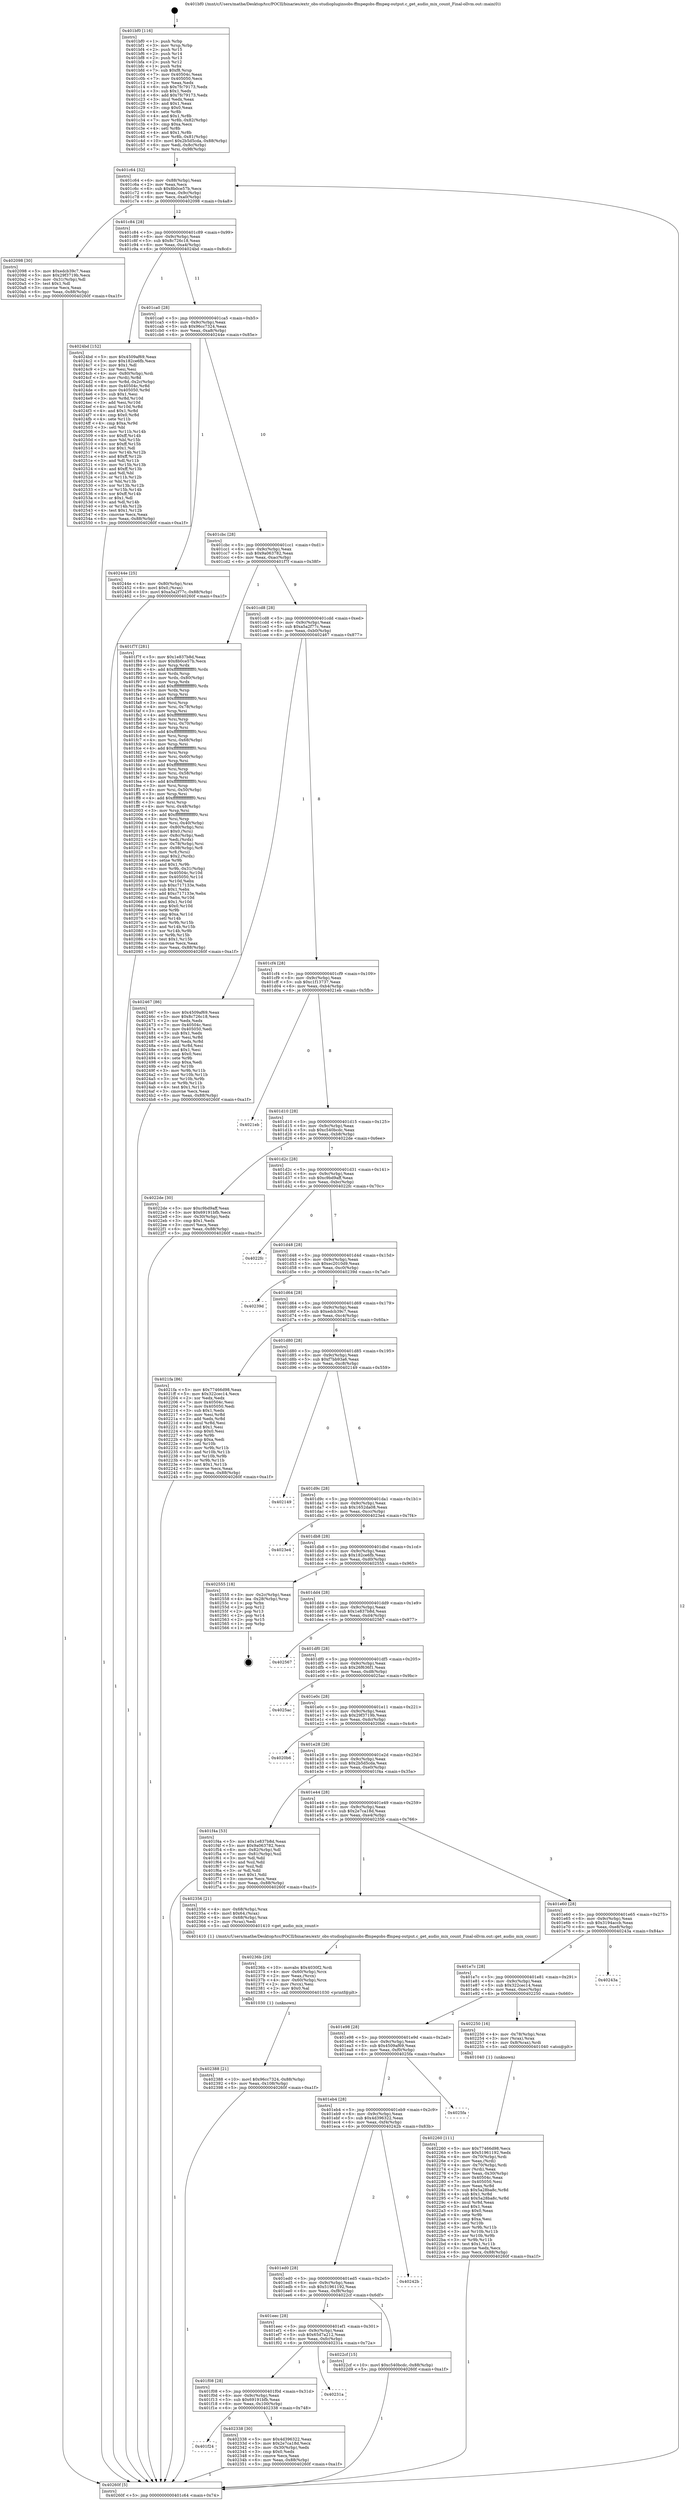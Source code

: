 digraph "0x401bf0" {
  label = "0x401bf0 (/mnt/c/Users/mathe/Desktop/tcc/POCII/binaries/extr_obs-studiopluginsobs-ffmpegobs-ffmpeg-output.c_get_audio_mix_count_Final-ollvm.out::main(0))"
  labelloc = "t"
  node[shape=record]

  Entry [label="",width=0.3,height=0.3,shape=circle,fillcolor=black,style=filled]
  "0x401c64" [label="{
     0x401c64 [32]\l
     | [instrs]\l
     &nbsp;&nbsp;0x401c64 \<+6\>: mov -0x88(%rbp),%eax\l
     &nbsp;&nbsp;0x401c6a \<+2\>: mov %eax,%ecx\l
     &nbsp;&nbsp;0x401c6c \<+6\>: sub $0x8b0ce57b,%ecx\l
     &nbsp;&nbsp;0x401c72 \<+6\>: mov %eax,-0x9c(%rbp)\l
     &nbsp;&nbsp;0x401c78 \<+6\>: mov %ecx,-0xa0(%rbp)\l
     &nbsp;&nbsp;0x401c7e \<+6\>: je 0000000000402098 \<main+0x4a8\>\l
  }"]
  "0x402098" [label="{
     0x402098 [30]\l
     | [instrs]\l
     &nbsp;&nbsp;0x402098 \<+5\>: mov $0xedcb39c7,%eax\l
     &nbsp;&nbsp;0x40209d \<+5\>: mov $0x29f3719b,%ecx\l
     &nbsp;&nbsp;0x4020a2 \<+3\>: mov -0x31(%rbp),%dl\l
     &nbsp;&nbsp;0x4020a5 \<+3\>: test $0x1,%dl\l
     &nbsp;&nbsp;0x4020a8 \<+3\>: cmovne %ecx,%eax\l
     &nbsp;&nbsp;0x4020ab \<+6\>: mov %eax,-0x88(%rbp)\l
     &nbsp;&nbsp;0x4020b1 \<+5\>: jmp 000000000040260f \<main+0xa1f\>\l
  }"]
  "0x401c84" [label="{
     0x401c84 [28]\l
     | [instrs]\l
     &nbsp;&nbsp;0x401c84 \<+5\>: jmp 0000000000401c89 \<main+0x99\>\l
     &nbsp;&nbsp;0x401c89 \<+6\>: mov -0x9c(%rbp),%eax\l
     &nbsp;&nbsp;0x401c8f \<+5\>: sub $0x8c726c18,%eax\l
     &nbsp;&nbsp;0x401c94 \<+6\>: mov %eax,-0xa4(%rbp)\l
     &nbsp;&nbsp;0x401c9a \<+6\>: je 00000000004024bd \<main+0x8cd\>\l
  }"]
  Exit [label="",width=0.3,height=0.3,shape=circle,fillcolor=black,style=filled,peripheries=2]
  "0x4024bd" [label="{
     0x4024bd [152]\l
     | [instrs]\l
     &nbsp;&nbsp;0x4024bd \<+5\>: mov $0x4509af69,%eax\l
     &nbsp;&nbsp;0x4024c2 \<+5\>: mov $0x182ce6fb,%ecx\l
     &nbsp;&nbsp;0x4024c7 \<+2\>: mov $0x1,%dl\l
     &nbsp;&nbsp;0x4024c9 \<+2\>: xor %esi,%esi\l
     &nbsp;&nbsp;0x4024cb \<+4\>: mov -0x80(%rbp),%rdi\l
     &nbsp;&nbsp;0x4024cf \<+3\>: mov (%rdi),%r8d\l
     &nbsp;&nbsp;0x4024d2 \<+4\>: mov %r8d,-0x2c(%rbp)\l
     &nbsp;&nbsp;0x4024d6 \<+8\>: mov 0x40504c,%r8d\l
     &nbsp;&nbsp;0x4024de \<+8\>: mov 0x405050,%r9d\l
     &nbsp;&nbsp;0x4024e6 \<+3\>: sub $0x1,%esi\l
     &nbsp;&nbsp;0x4024e9 \<+3\>: mov %r8d,%r10d\l
     &nbsp;&nbsp;0x4024ec \<+3\>: add %esi,%r10d\l
     &nbsp;&nbsp;0x4024ef \<+4\>: imul %r10d,%r8d\l
     &nbsp;&nbsp;0x4024f3 \<+4\>: and $0x1,%r8d\l
     &nbsp;&nbsp;0x4024f7 \<+4\>: cmp $0x0,%r8d\l
     &nbsp;&nbsp;0x4024fb \<+4\>: sete %r11b\l
     &nbsp;&nbsp;0x4024ff \<+4\>: cmp $0xa,%r9d\l
     &nbsp;&nbsp;0x402503 \<+3\>: setl %bl\l
     &nbsp;&nbsp;0x402506 \<+3\>: mov %r11b,%r14b\l
     &nbsp;&nbsp;0x402509 \<+4\>: xor $0xff,%r14b\l
     &nbsp;&nbsp;0x40250d \<+3\>: mov %bl,%r15b\l
     &nbsp;&nbsp;0x402510 \<+4\>: xor $0xff,%r15b\l
     &nbsp;&nbsp;0x402514 \<+3\>: xor $0x1,%dl\l
     &nbsp;&nbsp;0x402517 \<+3\>: mov %r14b,%r12b\l
     &nbsp;&nbsp;0x40251a \<+4\>: and $0xff,%r12b\l
     &nbsp;&nbsp;0x40251e \<+3\>: and %dl,%r11b\l
     &nbsp;&nbsp;0x402521 \<+3\>: mov %r15b,%r13b\l
     &nbsp;&nbsp;0x402524 \<+4\>: and $0xff,%r13b\l
     &nbsp;&nbsp;0x402528 \<+2\>: and %dl,%bl\l
     &nbsp;&nbsp;0x40252a \<+3\>: or %r11b,%r12b\l
     &nbsp;&nbsp;0x40252d \<+3\>: or %bl,%r13b\l
     &nbsp;&nbsp;0x402530 \<+3\>: xor %r13b,%r12b\l
     &nbsp;&nbsp;0x402533 \<+3\>: or %r15b,%r14b\l
     &nbsp;&nbsp;0x402536 \<+4\>: xor $0xff,%r14b\l
     &nbsp;&nbsp;0x40253a \<+3\>: or $0x1,%dl\l
     &nbsp;&nbsp;0x40253d \<+3\>: and %dl,%r14b\l
     &nbsp;&nbsp;0x402540 \<+3\>: or %r14b,%r12b\l
     &nbsp;&nbsp;0x402543 \<+4\>: test $0x1,%r12b\l
     &nbsp;&nbsp;0x402547 \<+3\>: cmovne %ecx,%eax\l
     &nbsp;&nbsp;0x40254a \<+6\>: mov %eax,-0x88(%rbp)\l
     &nbsp;&nbsp;0x402550 \<+5\>: jmp 000000000040260f \<main+0xa1f\>\l
  }"]
  "0x401ca0" [label="{
     0x401ca0 [28]\l
     | [instrs]\l
     &nbsp;&nbsp;0x401ca0 \<+5\>: jmp 0000000000401ca5 \<main+0xb5\>\l
     &nbsp;&nbsp;0x401ca5 \<+6\>: mov -0x9c(%rbp),%eax\l
     &nbsp;&nbsp;0x401cab \<+5\>: sub $0x96cc7324,%eax\l
     &nbsp;&nbsp;0x401cb0 \<+6\>: mov %eax,-0xa8(%rbp)\l
     &nbsp;&nbsp;0x401cb6 \<+6\>: je 000000000040244e \<main+0x85e\>\l
  }"]
  "0x402388" [label="{
     0x402388 [21]\l
     | [instrs]\l
     &nbsp;&nbsp;0x402388 \<+10\>: movl $0x96cc7324,-0x88(%rbp)\l
     &nbsp;&nbsp;0x402392 \<+6\>: mov %eax,-0x108(%rbp)\l
     &nbsp;&nbsp;0x402398 \<+5\>: jmp 000000000040260f \<main+0xa1f\>\l
  }"]
  "0x40244e" [label="{
     0x40244e [25]\l
     | [instrs]\l
     &nbsp;&nbsp;0x40244e \<+4\>: mov -0x80(%rbp),%rax\l
     &nbsp;&nbsp;0x402452 \<+6\>: movl $0x0,(%rax)\l
     &nbsp;&nbsp;0x402458 \<+10\>: movl $0xa5a2f77c,-0x88(%rbp)\l
     &nbsp;&nbsp;0x402462 \<+5\>: jmp 000000000040260f \<main+0xa1f\>\l
  }"]
  "0x401cbc" [label="{
     0x401cbc [28]\l
     | [instrs]\l
     &nbsp;&nbsp;0x401cbc \<+5\>: jmp 0000000000401cc1 \<main+0xd1\>\l
     &nbsp;&nbsp;0x401cc1 \<+6\>: mov -0x9c(%rbp),%eax\l
     &nbsp;&nbsp;0x401cc7 \<+5\>: sub $0x9a063782,%eax\l
     &nbsp;&nbsp;0x401ccc \<+6\>: mov %eax,-0xac(%rbp)\l
     &nbsp;&nbsp;0x401cd2 \<+6\>: je 0000000000401f7f \<main+0x38f\>\l
  }"]
  "0x40236b" [label="{
     0x40236b [29]\l
     | [instrs]\l
     &nbsp;&nbsp;0x40236b \<+10\>: movabs $0x4030f2,%rdi\l
     &nbsp;&nbsp;0x402375 \<+4\>: mov -0x60(%rbp),%rcx\l
     &nbsp;&nbsp;0x402379 \<+2\>: mov %eax,(%rcx)\l
     &nbsp;&nbsp;0x40237b \<+4\>: mov -0x60(%rbp),%rcx\l
     &nbsp;&nbsp;0x40237f \<+2\>: mov (%rcx),%esi\l
     &nbsp;&nbsp;0x402381 \<+2\>: mov $0x0,%al\l
     &nbsp;&nbsp;0x402383 \<+5\>: call 0000000000401030 \<printf@plt\>\l
     | [calls]\l
     &nbsp;&nbsp;0x401030 \{1\} (unknown)\l
  }"]
  "0x401f7f" [label="{
     0x401f7f [281]\l
     | [instrs]\l
     &nbsp;&nbsp;0x401f7f \<+5\>: mov $0x1e837b8d,%eax\l
     &nbsp;&nbsp;0x401f84 \<+5\>: mov $0x8b0ce57b,%ecx\l
     &nbsp;&nbsp;0x401f89 \<+3\>: mov %rsp,%rdx\l
     &nbsp;&nbsp;0x401f8c \<+4\>: add $0xfffffffffffffff0,%rdx\l
     &nbsp;&nbsp;0x401f90 \<+3\>: mov %rdx,%rsp\l
     &nbsp;&nbsp;0x401f93 \<+4\>: mov %rdx,-0x80(%rbp)\l
     &nbsp;&nbsp;0x401f97 \<+3\>: mov %rsp,%rdx\l
     &nbsp;&nbsp;0x401f9a \<+4\>: add $0xfffffffffffffff0,%rdx\l
     &nbsp;&nbsp;0x401f9e \<+3\>: mov %rdx,%rsp\l
     &nbsp;&nbsp;0x401fa1 \<+3\>: mov %rsp,%rsi\l
     &nbsp;&nbsp;0x401fa4 \<+4\>: add $0xfffffffffffffff0,%rsi\l
     &nbsp;&nbsp;0x401fa8 \<+3\>: mov %rsi,%rsp\l
     &nbsp;&nbsp;0x401fab \<+4\>: mov %rsi,-0x78(%rbp)\l
     &nbsp;&nbsp;0x401faf \<+3\>: mov %rsp,%rsi\l
     &nbsp;&nbsp;0x401fb2 \<+4\>: add $0xfffffffffffffff0,%rsi\l
     &nbsp;&nbsp;0x401fb6 \<+3\>: mov %rsi,%rsp\l
     &nbsp;&nbsp;0x401fb9 \<+4\>: mov %rsi,-0x70(%rbp)\l
     &nbsp;&nbsp;0x401fbd \<+3\>: mov %rsp,%rsi\l
     &nbsp;&nbsp;0x401fc0 \<+4\>: add $0xfffffffffffffff0,%rsi\l
     &nbsp;&nbsp;0x401fc4 \<+3\>: mov %rsi,%rsp\l
     &nbsp;&nbsp;0x401fc7 \<+4\>: mov %rsi,-0x68(%rbp)\l
     &nbsp;&nbsp;0x401fcb \<+3\>: mov %rsp,%rsi\l
     &nbsp;&nbsp;0x401fce \<+4\>: add $0xfffffffffffffff0,%rsi\l
     &nbsp;&nbsp;0x401fd2 \<+3\>: mov %rsi,%rsp\l
     &nbsp;&nbsp;0x401fd5 \<+4\>: mov %rsi,-0x60(%rbp)\l
     &nbsp;&nbsp;0x401fd9 \<+3\>: mov %rsp,%rsi\l
     &nbsp;&nbsp;0x401fdc \<+4\>: add $0xfffffffffffffff0,%rsi\l
     &nbsp;&nbsp;0x401fe0 \<+3\>: mov %rsi,%rsp\l
     &nbsp;&nbsp;0x401fe3 \<+4\>: mov %rsi,-0x58(%rbp)\l
     &nbsp;&nbsp;0x401fe7 \<+3\>: mov %rsp,%rsi\l
     &nbsp;&nbsp;0x401fea \<+4\>: add $0xfffffffffffffff0,%rsi\l
     &nbsp;&nbsp;0x401fee \<+3\>: mov %rsi,%rsp\l
     &nbsp;&nbsp;0x401ff1 \<+4\>: mov %rsi,-0x50(%rbp)\l
     &nbsp;&nbsp;0x401ff5 \<+3\>: mov %rsp,%rsi\l
     &nbsp;&nbsp;0x401ff8 \<+4\>: add $0xfffffffffffffff0,%rsi\l
     &nbsp;&nbsp;0x401ffc \<+3\>: mov %rsi,%rsp\l
     &nbsp;&nbsp;0x401fff \<+4\>: mov %rsi,-0x48(%rbp)\l
     &nbsp;&nbsp;0x402003 \<+3\>: mov %rsp,%rsi\l
     &nbsp;&nbsp;0x402006 \<+4\>: add $0xfffffffffffffff0,%rsi\l
     &nbsp;&nbsp;0x40200a \<+3\>: mov %rsi,%rsp\l
     &nbsp;&nbsp;0x40200d \<+4\>: mov %rsi,-0x40(%rbp)\l
     &nbsp;&nbsp;0x402011 \<+4\>: mov -0x80(%rbp),%rsi\l
     &nbsp;&nbsp;0x402015 \<+6\>: movl $0x0,(%rsi)\l
     &nbsp;&nbsp;0x40201b \<+6\>: mov -0x8c(%rbp),%edi\l
     &nbsp;&nbsp;0x402021 \<+2\>: mov %edi,(%rdx)\l
     &nbsp;&nbsp;0x402023 \<+4\>: mov -0x78(%rbp),%rsi\l
     &nbsp;&nbsp;0x402027 \<+7\>: mov -0x98(%rbp),%r8\l
     &nbsp;&nbsp;0x40202e \<+3\>: mov %r8,(%rsi)\l
     &nbsp;&nbsp;0x402031 \<+3\>: cmpl $0x2,(%rdx)\l
     &nbsp;&nbsp;0x402034 \<+4\>: setne %r9b\l
     &nbsp;&nbsp;0x402038 \<+4\>: and $0x1,%r9b\l
     &nbsp;&nbsp;0x40203c \<+4\>: mov %r9b,-0x31(%rbp)\l
     &nbsp;&nbsp;0x402040 \<+8\>: mov 0x40504c,%r10d\l
     &nbsp;&nbsp;0x402048 \<+8\>: mov 0x405050,%r11d\l
     &nbsp;&nbsp;0x402050 \<+3\>: mov %r10d,%ebx\l
     &nbsp;&nbsp;0x402053 \<+6\>: sub $0xc717133e,%ebx\l
     &nbsp;&nbsp;0x402059 \<+3\>: sub $0x1,%ebx\l
     &nbsp;&nbsp;0x40205c \<+6\>: add $0xc717133e,%ebx\l
     &nbsp;&nbsp;0x402062 \<+4\>: imul %ebx,%r10d\l
     &nbsp;&nbsp;0x402066 \<+4\>: and $0x1,%r10d\l
     &nbsp;&nbsp;0x40206a \<+4\>: cmp $0x0,%r10d\l
     &nbsp;&nbsp;0x40206e \<+4\>: sete %r9b\l
     &nbsp;&nbsp;0x402072 \<+4\>: cmp $0xa,%r11d\l
     &nbsp;&nbsp;0x402076 \<+4\>: setl %r14b\l
     &nbsp;&nbsp;0x40207a \<+3\>: mov %r9b,%r15b\l
     &nbsp;&nbsp;0x40207d \<+3\>: and %r14b,%r15b\l
     &nbsp;&nbsp;0x402080 \<+3\>: xor %r14b,%r9b\l
     &nbsp;&nbsp;0x402083 \<+3\>: or %r9b,%r15b\l
     &nbsp;&nbsp;0x402086 \<+4\>: test $0x1,%r15b\l
     &nbsp;&nbsp;0x40208a \<+3\>: cmovne %ecx,%eax\l
     &nbsp;&nbsp;0x40208d \<+6\>: mov %eax,-0x88(%rbp)\l
     &nbsp;&nbsp;0x402093 \<+5\>: jmp 000000000040260f \<main+0xa1f\>\l
  }"]
  "0x401cd8" [label="{
     0x401cd8 [28]\l
     | [instrs]\l
     &nbsp;&nbsp;0x401cd8 \<+5\>: jmp 0000000000401cdd \<main+0xed\>\l
     &nbsp;&nbsp;0x401cdd \<+6\>: mov -0x9c(%rbp),%eax\l
     &nbsp;&nbsp;0x401ce3 \<+5\>: sub $0xa5a2f77c,%eax\l
     &nbsp;&nbsp;0x401ce8 \<+6\>: mov %eax,-0xb0(%rbp)\l
     &nbsp;&nbsp;0x401cee \<+6\>: je 0000000000402467 \<main+0x877\>\l
  }"]
  "0x401f24" [label="{
     0x401f24\l
  }", style=dashed]
  "0x402467" [label="{
     0x402467 [86]\l
     | [instrs]\l
     &nbsp;&nbsp;0x402467 \<+5\>: mov $0x4509af69,%eax\l
     &nbsp;&nbsp;0x40246c \<+5\>: mov $0x8c726c18,%ecx\l
     &nbsp;&nbsp;0x402471 \<+2\>: xor %edx,%edx\l
     &nbsp;&nbsp;0x402473 \<+7\>: mov 0x40504c,%esi\l
     &nbsp;&nbsp;0x40247a \<+7\>: mov 0x405050,%edi\l
     &nbsp;&nbsp;0x402481 \<+3\>: sub $0x1,%edx\l
     &nbsp;&nbsp;0x402484 \<+3\>: mov %esi,%r8d\l
     &nbsp;&nbsp;0x402487 \<+3\>: add %edx,%r8d\l
     &nbsp;&nbsp;0x40248a \<+4\>: imul %r8d,%esi\l
     &nbsp;&nbsp;0x40248e \<+3\>: and $0x1,%esi\l
     &nbsp;&nbsp;0x402491 \<+3\>: cmp $0x0,%esi\l
     &nbsp;&nbsp;0x402494 \<+4\>: sete %r9b\l
     &nbsp;&nbsp;0x402498 \<+3\>: cmp $0xa,%edi\l
     &nbsp;&nbsp;0x40249b \<+4\>: setl %r10b\l
     &nbsp;&nbsp;0x40249f \<+3\>: mov %r9b,%r11b\l
     &nbsp;&nbsp;0x4024a2 \<+3\>: and %r10b,%r11b\l
     &nbsp;&nbsp;0x4024a5 \<+3\>: xor %r10b,%r9b\l
     &nbsp;&nbsp;0x4024a8 \<+3\>: or %r9b,%r11b\l
     &nbsp;&nbsp;0x4024ab \<+4\>: test $0x1,%r11b\l
     &nbsp;&nbsp;0x4024af \<+3\>: cmovne %ecx,%eax\l
     &nbsp;&nbsp;0x4024b2 \<+6\>: mov %eax,-0x88(%rbp)\l
     &nbsp;&nbsp;0x4024b8 \<+5\>: jmp 000000000040260f \<main+0xa1f\>\l
  }"]
  "0x401cf4" [label="{
     0x401cf4 [28]\l
     | [instrs]\l
     &nbsp;&nbsp;0x401cf4 \<+5\>: jmp 0000000000401cf9 \<main+0x109\>\l
     &nbsp;&nbsp;0x401cf9 \<+6\>: mov -0x9c(%rbp),%eax\l
     &nbsp;&nbsp;0x401cff \<+5\>: sub $0xc1f13737,%eax\l
     &nbsp;&nbsp;0x401d04 \<+6\>: mov %eax,-0xb4(%rbp)\l
     &nbsp;&nbsp;0x401d0a \<+6\>: je 00000000004021eb \<main+0x5fb\>\l
  }"]
  "0x402338" [label="{
     0x402338 [30]\l
     | [instrs]\l
     &nbsp;&nbsp;0x402338 \<+5\>: mov $0x4d396322,%eax\l
     &nbsp;&nbsp;0x40233d \<+5\>: mov $0x2e7ca18d,%ecx\l
     &nbsp;&nbsp;0x402342 \<+3\>: mov -0x30(%rbp),%edx\l
     &nbsp;&nbsp;0x402345 \<+3\>: cmp $0x0,%edx\l
     &nbsp;&nbsp;0x402348 \<+3\>: cmove %ecx,%eax\l
     &nbsp;&nbsp;0x40234b \<+6\>: mov %eax,-0x88(%rbp)\l
     &nbsp;&nbsp;0x402351 \<+5\>: jmp 000000000040260f \<main+0xa1f\>\l
  }"]
  "0x4021eb" [label="{
     0x4021eb\l
  }", style=dashed]
  "0x401d10" [label="{
     0x401d10 [28]\l
     | [instrs]\l
     &nbsp;&nbsp;0x401d10 \<+5\>: jmp 0000000000401d15 \<main+0x125\>\l
     &nbsp;&nbsp;0x401d15 \<+6\>: mov -0x9c(%rbp),%eax\l
     &nbsp;&nbsp;0x401d1b \<+5\>: sub $0xc540bcdc,%eax\l
     &nbsp;&nbsp;0x401d20 \<+6\>: mov %eax,-0xb8(%rbp)\l
     &nbsp;&nbsp;0x401d26 \<+6\>: je 00000000004022de \<main+0x6ee\>\l
  }"]
  "0x401f08" [label="{
     0x401f08 [28]\l
     | [instrs]\l
     &nbsp;&nbsp;0x401f08 \<+5\>: jmp 0000000000401f0d \<main+0x31d\>\l
     &nbsp;&nbsp;0x401f0d \<+6\>: mov -0x9c(%rbp),%eax\l
     &nbsp;&nbsp;0x401f13 \<+5\>: sub $0x69191bfb,%eax\l
     &nbsp;&nbsp;0x401f18 \<+6\>: mov %eax,-0x100(%rbp)\l
     &nbsp;&nbsp;0x401f1e \<+6\>: je 0000000000402338 \<main+0x748\>\l
  }"]
  "0x4022de" [label="{
     0x4022de [30]\l
     | [instrs]\l
     &nbsp;&nbsp;0x4022de \<+5\>: mov $0xc9bd9aff,%eax\l
     &nbsp;&nbsp;0x4022e3 \<+5\>: mov $0x69191bfb,%ecx\l
     &nbsp;&nbsp;0x4022e8 \<+3\>: mov -0x30(%rbp),%edx\l
     &nbsp;&nbsp;0x4022eb \<+3\>: cmp $0x1,%edx\l
     &nbsp;&nbsp;0x4022ee \<+3\>: cmovl %ecx,%eax\l
     &nbsp;&nbsp;0x4022f1 \<+6\>: mov %eax,-0x88(%rbp)\l
     &nbsp;&nbsp;0x4022f7 \<+5\>: jmp 000000000040260f \<main+0xa1f\>\l
  }"]
  "0x401d2c" [label="{
     0x401d2c [28]\l
     | [instrs]\l
     &nbsp;&nbsp;0x401d2c \<+5\>: jmp 0000000000401d31 \<main+0x141\>\l
     &nbsp;&nbsp;0x401d31 \<+6\>: mov -0x9c(%rbp),%eax\l
     &nbsp;&nbsp;0x401d37 \<+5\>: sub $0xc9bd9aff,%eax\l
     &nbsp;&nbsp;0x401d3c \<+6\>: mov %eax,-0xbc(%rbp)\l
     &nbsp;&nbsp;0x401d42 \<+6\>: je 00000000004022fc \<main+0x70c\>\l
  }"]
  "0x40231a" [label="{
     0x40231a\l
  }", style=dashed]
  "0x4022fc" [label="{
     0x4022fc\l
  }", style=dashed]
  "0x401d48" [label="{
     0x401d48 [28]\l
     | [instrs]\l
     &nbsp;&nbsp;0x401d48 \<+5\>: jmp 0000000000401d4d \<main+0x15d\>\l
     &nbsp;&nbsp;0x401d4d \<+6\>: mov -0x9c(%rbp),%eax\l
     &nbsp;&nbsp;0x401d53 \<+5\>: sub $0xec2010d9,%eax\l
     &nbsp;&nbsp;0x401d58 \<+6\>: mov %eax,-0xc0(%rbp)\l
     &nbsp;&nbsp;0x401d5e \<+6\>: je 000000000040239d \<main+0x7ad\>\l
  }"]
  "0x401eec" [label="{
     0x401eec [28]\l
     | [instrs]\l
     &nbsp;&nbsp;0x401eec \<+5\>: jmp 0000000000401ef1 \<main+0x301\>\l
     &nbsp;&nbsp;0x401ef1 \<+6\>: mov -0x9c(%rbp),%eax\l
     &nbsp;&nbsp;0x401ef7 \<+5\>: sub $0x65d7a212,%eax\l
     &nbsp;&nbsp;0x401efc \<+6\>: mov %eax,-0xfc(%rbp)\l
     &nbsp;&nbsp;0x401f02 \<+6\>: je 000000000040231a \<main+0x72a\>\l
  }"]
  "0x40239d" [label="{
     0x40239d\l
  }", style=dashed]
  "0x401d64" [label="{
     0x401d64 [28]\l
     | [instrs]\l
     &nbsp;&nbsp;0x401d64 \<+5\>: jmp 0000000000401d69 \<main+0x179\>\l
     &nbsp;&nbsp;0x401d69 \<+6\>: mov -0x9c(%rbp),%eax\l
     &nbsp;&nbsp;0x401d6f \<+5\>: sub $0xedcb39c7,%eax\l
     &nbsp;&nbsp;0x401d74 \<+6\>: mov %eax,-0xc4(%rbp)\l
     &nbsp;&nbsp;0x401d7a \<+6\>: je 00000000004021fa \<main+0x60a\>\l
  }"]
  "0x4022cf" [label="{
     0x4022cf [15]\l
     | [instrs]\l
     &nbsp;&nbsp;0x4022cf \<+10\>: movl $0xc540bcdc,-0x88(%rbp)\l
     &nbsp;&nbsp;0x4022d9 \<+5\>: jmp 000000000040260f \<main+0xa1f\>\l
  }"]
  "0x4021fa" [label="{
     0x4021fa [86]\l
     | [instrs]\l
     &nbsp;&nbsp;0x4021fa \<+5\>: mov $0x77466d98,%eax\l
     &nbsp;&nbsp;0x4021ff \<+5\>: mov $0x322cec14,%ecx\l
     &nbsp;&nbsp;0x402204 \<+2\>: xor %edx,%edx\l
     &nbsp;&nbsp;0x402206 \<+7\>: mov 0x40504c,%esi\l
     &nbsp;&nbsp;0x40220d \<+7\>: mov 0x405050,%edi\l
     &nbsp;&nbsp;0x402214 \<+3\>: sub $0x1,%edx\l
     &nbsp;&nbsp;0x402217 \<+3\>: mov %esi,%r8d\l
     &nbsp;&nbsp;0x40221a \<+3\>: add %edx,%r8d\l
     &nbsp;&nbsp;0x40221d \<+4\>: imul %r8d,%esi\l
     &nbsp;&nbsp;0x402221 \<+3\>: and $0x1,%esi\l
     &nbsp;&nbsp;0x402224 \<+3\>: cmp $0x0,%esi\l
     &nbsp;&nbsp;0x402227 \<+4\>: sete %r9b\l
     &nbsp;&nbsp;0x40222b \<+3\>: cmp $0xa,%edi\l
     &nbsp;&nbsp;0x40222e \<+4\>: setl %r10b\l
     &nbsp;&nbsp;0x402232 \<+3\>: mov %r9b,%r11b\l
     &nbsp;&nbsp;0x402235 \<+3\>: and %r10b,%r11b\l
     &nbsp;&nbsp;0x402238 \<+3\>: xor %r10b,%r9b\l
     &nbsp;&nbsp;0x40223b \<+3\>: or %r9b,%r11b\l
     &nbsp;&nbsp;0x40223e \<+4\>: test $0x1,%r11b\l
     &nbsp;&nbsp;0x402242 \<+3\>: cmovne %ecx,%eax\l
     &nbsp;&nbsp;0x402245 \<+6\>: mov %eax,-0x88(%rbp)\l
     &nbsp;&nbsp;0x40224b \<+5\>: jmp 000000000040260f \<main+0xa1f\>\l
  }"]
  "0x401d80" [label="{
     0x401d80 [28]\l
     | [instrs]\l
     &nbsp;&nbsp;0x401d80 \<+5\>: jmp 0000000000401d85 \<main+0x195\>\l
     &nbsp;&nbsp;0x401d85 \<+6\>: mov -0x9c(%rbp),%eax\l
     &nbsp;&nbsp;0x401d8b \<+5\>: sub $0xf7bb93a6,%eax\l
     &nbsp;&nbsp;0x401d90 \<+6\>: mov %eax,-0xc8(%rbp)\l
     &nbsp;&nbsp;0x401d96 \<+6\>: je 0000000000402149 \<main+0x559\>\l
  }"]
  "0x401ed0" [label="{
     0x401ed0 [28]\l
     | [instrs]\l
     &nbsp;&nbsp;0x401ed0 \<+5\>: jmp 0000000000401ed5 \<main+0x2e5\>\l
     &nbsp;&nbsp;0x401ed5 \<+6\>: mov -0x9c(%rbp),%eax\l
     &nbsp;&nbsp;0x401edb \<+5\>: sub $0x51961192,%eax\l
     &nbsp;&nbsp;0x401ee0 \<+6\>: mov %eax,-0xf8(%rbp)\l
     &nbsp;&nbsp;0x401ee6 \<+6\>: je 00000000004022cf \<main+0x6df\>\l
  }"]
  "0x402149" [label="{
     0x402149\l
  }", style=dashed]
  "0x401d9c" [label="{
     0x401d9c [28]\l
     | [instrs]\l
     &nbsp;&nbsp;0x401d9c \<+5\>: jmp 0000000000401da1 \<main+0x1b1\>\l
     &nbsp;&nbsp;0x401da1 \<+6\>: mov -0x9c(%rbp),%eax\l
     &nbsp;&nbsp;0x401da7 \<+5\>: sub $0x1652da08,%eax\l
     &nbsp;&nbsp;0x401dac \<+6\>: mov %eax,-0xcc(%rbp)\l
     &nbsp;&nbsp;0x401db2 \<+6\>: je 00000000004023e4 \<main+0x7f4\>\l
  }"]
  "0x40242b" [label="{
     0x40242b\l
  }", style=dashed]
  "0x4023e4" [label="{
     0x4023e4\l
  }", style=dashed]
  "0x401db8" [label="{
     0x401db8 [28]\l
     | [instrs]\l
     &nbsp;&nbsp;0x401db8 \<+5\>: jmp 0000000000401dbd \<main+0x1cd\>\l
     &nbsp;&nbsp;0x401dbd \<+6\>: mov -0x9c(%rbp),%eax\l
     &nbsp;&nbsp;0x401dc3 \<+5\>: sub $0x182ce6fb,%eax\l
     &nbsp;&nbsp;0x401dc8 \<+6\>: mov %eax,-0xd0(%rbp)\l
     &nbsp;&nbsp;0x401dce \<+6\>: je 0000000000402555 \<main+0x965\>\l
  }"]
  "0x401eb4" [label="{
     0x401eb4 [28]\l
     | [instrs]\l
     &nbsp;&nbsp;0x401eb4 \<+5\>: jmp 0000000000401eb9 \<main+0x2c9\>\l
     &nbsp;&nbsp;0x401eb9 \<+6\>: mov -0x9c(%rbp),%eax\l
     &nbsp;&nbsp;0x401ebf \<+5\>: sub $0x4d396322,%eax\l
     &nbsp;&nbsp;0x401ec4 \<+6\>: mov %eax,-0xf4(%rbp)\l
     &nbsp;&nbsp;0x401eca \<+6\>: je 000000000040242b \<main+0x83b\>\l
  }"]
  "0x402555" [label="{
     0x402555 [18]\l
     | [instrs]\l
     &nbsp;&nbsp;0x402555 \<+3\>: mov -0x2c(%rbp),%eax\l
     &nbsp;&nbsp;0x402558 \<+4\>: lea -0x28(%rbp),%rsp\l
     &nbsp;&nbsp;0x40255c \<+1\>: pop %rbx\l
     &nbsp;&nbsp;0x40255d \<+2\>: pop %r12\l
     &nbsp;&nbsp;0x40255f \<+2\>: pop %r13\l
     &nbsp;&nbsp;0x402561 \<+2\>: pop %r14\l
     &nbsp;&nbsp;0x402563 \<+2\>: pop %r15\l
     &nbsp;&nbsp;0x402565 \<+1\>: pop %rbp\l
     &nbsp;&nbsp;0x402566 \<+1\>: ret\l
  }"]
  "0x401dd4" [label="{
     0x401dd4 [28]\l
     | [instrs]\l
     &nbsp;&nbsp;0x401dd4 \<+5\>: jmp 0000000000401dd9 \<main+0x1e9\>\l
     &nbsp;&nbsp;0x401dd9 \<+6\>: mov -0x9c(%rbp),%eax\l
     &nbsp;&nbsp;0x401ddf \<+5\>: sub $0x1e837b8d,%eax\l
     &nbsp;&nbsp;0x401de4 \<+6\>: mov %eax,-0xd4(%rbp)\l
     &nbsp;&nbsp;0x401dea \<+6\>: je 0000000000402567 \<main+0x977\>\l
  }"]
  "0x4025fa" [label="{
     0x4025fa\l
  }", style=dashed]
  "0x402567" [label="{
     0x402567\l
  }", style=dashed]
  "0x401df0" [label="{
     0x401df0 [28]\l
     | [instrs]\l
     &nbsp;&nbsp;0x401df0 \<+5\>: jmp 0000000000401df5 \<main+0x205\>\l
     &nbsp;&nbsp;0x401df5 \<+6\>: mov -0x9c(%rbp),%eax\l
     &nbsp;&nbsp;0x401dfb \<+5\>: sub $0x26f636f1,%eax\l
     &nbsp;&nbsp;0x401e00 \<+6\>: mov %eax,-0xd8(%rbp)\l
     &nbsp;&nbsp;0x401e06 \<+6\>: je 00000000004025ac \<main+0x9bc\>\l
  }"]
  "0x402260" [label="{
     0x402260 [111]\l
     | [instrs]\l
     &nbsp;&nbsp;0x402260 \<+5\>: mov $0x77466d98,%ecx\l
     &nbsp;&nbsp;0x402265 \<+5\>: mov $0x51961192,%edx\l
     &nbsp;&nbsp;0x40226a \<+4\>: mov -0x70(%rbp),%rdi\l
     &nbsp;&nbsp;0x40226e \<+2\>: mov %eax,(%rdi)\l
     &nbsp;&nbsp;0x402270 \<+4\>: mov -0x70(%rbp),%rdi\l
     &nbsp;&nbsp;0x402274 \<+2\>: mov (%rdi),%eax\l
     &nbsp;&nbsp;0x402276 \<+3\>: mov %eax,-0x30(%rbp)\l
     &nbsp;&nbsp;0x402279 \<+7\>: mov 0x40504c,%eax\l
     &nbsp;&nbsp;0x402280 \<+7\>: mov 0x405050,%esi\l
     &nbsp;&nbsp;0x402287 \<+3\>: mov %eax,%r8d\l
     &nbsp;&nbsp;0x40228a \<+7\>: sub $0x5a28ba8c,%r8d\l
     &nbsp;&nbsp;0x402291 \<+4\>: sub $0x1,%r8d\l
     &nbsp;&nbsp;0x402295 \<+7\>: add $0x5a28ba8c,%r8d\l
     &nbsp;&nbsp;0x40229c \<+4\>: imul %r8d,%eax\l
     &nbsp;&nbsp;0x4022a0 \<+3\>: and $0x1,%eax\l
     &nbsp;&nbsp;0x4022a3 \<+3\>: cmp $0x0,%eax\l
     &nbsp;&nbsp;0x4022a6 \<+4\>: sete %r9b\l
     &nbsp;&nbsp;0x4022aa \<+3\>: cmp $0xa,%esi\l
     &nbsp;&nbsp;0x4022ad \<+4\>: setl %r10b\l
     &nbsp;&nbsp;0x4022b1 \<+3\>: mov %r9b,%r11b\l
     &nbsp;&nbsp;0x4022b4 \<+3\>: and %r10b,%r11b\l
     &nbsp;&nbsp;0x4022b7 \<+3\>: xor %r10b,%r9b\l
     &nbsp;&nbsp;0x4022ba \<+3\>: or %r9b,%r11b\l
     &nbsp;&nbsp;0x4022bd \<+4\>: test $0x1,%r11b\l
     &nbsp;&nbsp;0x4022c1 \<+3\>: cmovne %edx,%ecx\l
     &nbsp;&nbsp;0x4022c4 \<+6\>: mov %ecx,-0x88(%rbp)\l
     &nbsp;&nbsp;0x4022ca \<+5\>: jmp 000000000040260f \<main+0xa1f\>\l
  }"]
  "0x4025ac" [label="{
     0x4025ac\l
  }", style=dashed]
  "0x401e0c" [label="{
     0x401e0c [28]\l
     | [instrs]\l
     &nbsp;&nbsp;0x401e0c \<+5\>: jmp 0000000000401e11 \<main+0x221\>\l
     &nbsp;&nbsp;0x401e11 \<+6\>: mov -0x9c(%rbp),%eax\l
     &nbsp;&nbsp;0x401e17 \<+5\>: sub $0x29f3719b,%eax\l
     &nbsp;&nbsp;0x401e1c \<+6\>: mov %eax,-0xdc(%rbp)\l
     &nbsp;&nbsp;0x401e22 \<+6\>: je 00000000004020b6 \<main+0x4c6\>\l
  }"]
  "0x401e98" [label="{
     0x401e98 [28]\l
     | [instrs]\l
     &nbsp;&nbsp;0x401e98 \<+5\>: jmp 0000000000401e9d \<main+0x2ad\>\l
     &nbsp;&nbsp;0x401e9d \<+6\>: mov -0x9c(%rbp),%eax\l
     &nbsp;&nbsp;0x401ea3 \<+5\>: sub $0x4509af69,%eax\l
     &nbsp;&nbsp;0x401ea8 \<+6\>: mov %eax,-0xf0(%rbp)\l
     &nbsp;&nbsp;0x401eae \<+6\>: je 00000000004025fa \<main+0xa0a\>\l
  }"]
  "0x4020b6" [label="{
     0x4020b6\l
  }", style=dashed]
  "0x401e28" [label="{
     0x401e28 [28]\l
     | [instrs]\l
     &nbsp;&nbsp;0x401e28 \<+5\>: jmp 0000000000401e2d \<main+0x23d\>\l
     &nbsp;&nbsp;0x401e2d \<+6\>: mov -0x9c(%rbp),%eax\l
     &nbsp;&nbsp;0x401e33 \<+5\>: sub $0x2b5d5cda,%eax\l
     &nbsp;&nbsp;0x401e38 \<+6\>: mov %eax,-0xe0(%rbp)\l
     &nbsp;&nbsp;0x401e3e \<+6\>: je 0000000000401f4a \<main+0x35a\>\l
  }"]
  "0x402250" [label="{
     0x402250 [16]\l
     | [instrs]\l
     &nbsp;&nbsp;0x402250 \<+4\>: mov -0x78(%rbp),%rax\l
     &nbsp;&nbsp;0x402254 \<+3\>: mov (%rax),%rax\l
     &nbsp;&nbsp;0x402257 \<+4\>: mov 0x8(%rax),%rdi\l
     &nbsp;&nbsp;0x40225b \<+5\>: call 0000000000401040 \<atoi@plt\>\l
     | [calls]\l
     &nbsp;&nbsp;0x401040 \{1\} (unknown)\l
  }"]
  "0x401f4a" [label="{
     0x401f4a [53]\l
     | [instrs]\l
     &nbsp;&nbsp;0x401f4a \<+5\>: mov $0x1e837b8d,%eax\l
     &nbsp;&nbsp;0x401f4f \<+5\>: mov $0x9a063782,%ecx\l
     &nbsp;&nbsp;0x401f54 \<+6\>: mov -0x82(%rbp),%dl\l
     &nbsp;&nbsp;0x401f5a \<+7\>: mov -0x81(%rbp),%sil\l
     &nbsp;&nbsp;0x401f61 \<+3\>: mov %dl,%dil\l
     &nbsp;&nbsp;0x401f64 \<+3\>: and %sil,%dil\l
     &nbsp;&nbsp;0x401f67 \<+3\>: xor %sil,%dl\l
     &nbsp;&nbsp;0x401f6a \<+3\>: or %dl,%dil\l
     &nbsp;&nbsp;0x401f6d \<+4\>: test $0x1,%dil\l
     &nbsp;&nbsp;0x401f71 \<+3\>: cmovne %ecx,%eax\l
     &nbsp;&nbsp;0x401f74 \<+6\>: mov %eax,-0x88(%rbp)\l
     &nbsp;&nbsp;0x401f7a \<+5\>: jmp 000000000040260f \<main+0xa1f\>\l
  }"]
  "0x401e44" [label="{
     0x401e44 [28]\l
     | [instrs]\l
     &nbsp;&nbsp;0x401e44 \<+5\>: jmp 0000000000401e49 \<main+0x259\>\l
     &nbsp;&nbsp;0x401e49 \<+6\>: mov -0x9c(%rbp),%eax\l
     &nbsp;&nbsp;0x401e4f \<+5\>: sub $0x2e7ca18d,%eax\l
     &nbsp;&nbsp;0x401e54 \<+6\>: mov %eax,-0xe4(%rbp)\l
     &nbsp;&nbsp;0x401e5a \<+6\>: je 0000000000402356 \<main+0x766\>\l
  }"]
  "0x40260f" [label="{
     0x40260f [5]\l
     | [instrs]\l
     &nbsp;&nbsp;0x40260f \<+5\>: jmp 0000000000401c64 \<main+0x74\>\l
  }"]
  "0x401bf0" [label="{
     0x401bf0 [116]\l
     | [instrs]\l
     &nbsp;&nbsp;0x401bf0 \<+1\>: push %rbp\l
     &nbsp;&nbsp;0x401bf1 \<+3\>: mov %rsp,%rbp\l
     &nbsp;&nbsp;0x401bf4 \<+2\>: push %r15\l
     &nbsp;&nbsp;0x401bf6 \<+2\>: push %r14\l
     &nbsp;&nbsp;0x401bf8 \<+2\>: push %r13\l
     &nbsp;&nbsp;0x401bfa \<+2\>: push %r12\l
     &nbsp;&nbsp;0x401bfc \<+1\>: push %rbx\l
     &nbsp;&nbsp;0x401bfd \<+7\>: sub $0xf8,%rsp\l
     &nbsp;&nbsp;0x401c04 \<+7\>: mov 0x40504c,%eax\l
     &nbsp;&nbsp;0x401c0b \<+7\>: mov 0x405050,%ecx\l
     &nbsp;&nbsp;0x401c12 \<+2\>: mov %eax,%edx\l
     &nbsp;&nbsp;0x401c14 \<+6\>: sub $0x7fc79173,%edx\l
     &nbsp;&nbsp;0x401c1a \<+3\>: sub $0x1,%edx\l
     &nbsp;&nbsp;0x401c1d \<+6\>: add $0x7fc79173,%edx\l
     &nbsp;&nbsp;0x401c23 \<+3\>: imul %edx,%eax\l
     &nbsp;&nbsp;0x401c26 \<+3\>: and $0x1,%eax\l
     &nbsp;&nbsp;0x401c29 \<+3\>: cmp $0x0,%eax\l
     &nbsp;&nbsp;0x401c2c \<+4\>: sete %r8b\l
     &nbsp;&nbsp;0x401c30 \<+4\>: and $0x1,%r8b\l
     &nbsp;&nbsp;0x401c34 \<+7\>: mov %r8b,-0x82(%rbp)\l
     &nbsp;&nbsp;0x401c3b \<+3\>: cmp $0xa,%ecx\l
     &nbsp;&nbsp;0x401c3e \<+4\>: setl %r8b\l
     &nbsp;&nbsp;0x401c42 \<+4\>: and $0x1,%r8b\l
     &nbsp;&nbsp;0x401c46 \<+7\>: mov %r8b,-0x81(%rbp)\l
     &nbsp;&nbsp;0x401c4d \<+10\>: movl $0x2b5d5cda,-0x88(%rbp)\l
     &nbsp;&nbsp;0x401c57 \<+6\>: mov %edi,-0x8c(%rbp)\l
     &nbsp;&nbsp;0x401c5d \<+7\>: mov %rsi,-0x98(%rbp)\l
  }"]
  "0x401e7c" [label="{
     0x401e7c [28]\l
     | [instrs]\l
     &nbsp;&nbsp;0x401e7c \<+5\>: jmp 0000000000401e81 \<main+0x291\>\l
     &nbsp;&nbsp;0x401e81 \<+6\>: mov -0x9c(%rbp),%eax\l
     &nbsp;&nbsp;0x401e87 \<+5\>: sub $0x322cec14,%eax\l
     &nbsp;&nbsp;0x401e8c \<+6\>: mov %eax,-0xec(%rbp)\l
     &nbsp;&nbsp;0x401e92 \<+6\>: je 0000000000402250 \<main+0x660\>\l
  }"]
  "0x40243a" [label="{
     0x40243a\l
  }", style=dashed]
  "0x402356" [label="{
     0x402356 [21]\l
     | [instrs]\l
     &nbsp;&nbsp;0x402356 \<+4\>: mov -0x68(%rbp),%rax\l
     &nbsp;&nbsp;0x40235a \<+6\>: movl $0x64,(%rax)\l
     &nbsp;&nbsp;0x402360 \<+4\>: mov -0x68(%rbp),%rax\l
     &nbsp;&nbsp;0x402364 \<+2\>: mov (%rax),%edi\l
     &nbsp;&nbsp;0x402366 \<+5\>: call 0000000000401410 \<get_audio_mix_count\>\l
     | [calls]\l
     &nbsp;&nbsp;0x401410 \{1\} (/mnt/c/Users/mathe/Desktop/tcc/POCII/binaries/extr_obs-studiopluginsobs-ffmpegobs-ffmpeg-output.c_get_audio_mix_count_Final-ollvm.out::get_audio_mix_count)\l
  }"]
  "0x401e60" [label="{
     0x401e60 [28]\l
     | [instrs]\l
     &nbsp;&nbsp;0x401e60 \<+5\>: jmp 0000000000401e65 \<main+0x275\>\l
     &nbsp;&nbsp;0x401e65 \<+6\>: mov -0x9c(%rbp),%eax\l
     &nbsp;&nbsp;0x401e6b \<+5\>: sub $0x3194accb,%eax\l
     &nbsp;&nbsp;0x401e70 \<+6\>: mov %eax,-0xe8(%rbp)\l
     &nbsp;&nbsp;0x401e76 \<+6\>: je 000000000040243a \<main+0x84a\>\l
  }"]
  Entry -> "0x401bf0" [label=" 1"]
  "0x401c64" -> "0x402098" [label=" 1"]
  "0x401c64" -> "0x401c84" [label=" 12"]
  "0x402555" -> Exit [label=" 1"]
  "0x401c84" -> "0x4024bd" [label=" 1"]
  "0x401c84" -> "0x401ca0" [label=" 11"]
  "0x4024bd" -> "0x40260f" [label=" 1"]
  "0x401ca0" -> "0x40244e" [label=" 1"]
  "0x401ca0" -> "0x401cbc" [label=" 10"]
  "0x402467" -> "0x40260f" [label=" 1"]
  "0x401cbc" -> "0x401f7f" [label=" 1"]
  "0x401cbc" -> "0x401cd8" [label=" 9"]
  "0x40244e" -> "0x40260f" [label=" 1"]
  "0x401cd8" -> "0x402467" [label=" 1"]
  "0x401cd8" -> "0x401cf4" [label=" 8"]
  "0x402388" -> "0x40260f" [label=" 1"]
  "0x401cf4" -> "0x4021eb" [label=" 0"]
  "0x401cf4" -> "0x401d10" [label=" 8"]
  "0x40236b" -> "0x402388" [label=" 1"]
  "0x401d10" -> "0x4022de" [label=" 1"]
  "0x401d10" -> "0x401d2c" [label=" 7"]
  "0x402338" -> "0x40260f" [label=" 1"]
  "0x401d2c" -> "0x4022fc" [label=" 0"]
  "0x401d2c" -> "0x401d48" [label=" 7"]
  "0x401f08" -> "0x401f24" [label=" 0"]
  "0x401d48" -> "0x40239d" [label=" 0"]
  "0x401d48" -> "0x401d64" [label=" 7"]
  "0x402356" -> "0x40236b" [label=" 1"]
  "0x401d64" -> "0x4021fa" [label=" 1"]
  "0x401d64" -> "0x401d80" [label=" 6"]
  "0x401eec" -> "0x401f08" [label=" 1"]
  "0x401d80" -> "0x402149" [label=" 0"]
  "0x401d80" -> "0x401d9c" [label=" 6"]
  "0x401f08" -> "0x402338" [label=" 1"]
  "0x401d9c" -> "0x4023e4" [label=" 0"]
  "0x401d9c" -> "0x401db8" [label=" 6"]
  "0x4022de" -> "0x40260f" [label=" 1"]
  "0x401db8" -> "0x402555" [label=" 1"]
  "0x401db8" -> "0x401dd4" [label=" 5"]
  "0x401ed0" -> "0x401eec" [label=" 1"]
  "0x401dd4" -> "0x402567" [label=" 0"]
  "0x401dd4" -> "0x401df0" [label=" 5"]
  "0x401ed0" -> "0x4022cf" [label=" 1"]
  "0x401df0" -> "0x4025ac" [label=" 0"]
  "0x401df0" -> "0x401e0c" [label=" 5"]
  "0x401eb4" -> "0x401ed0" [label=" 2"]
  "0x401e0c" -> "0x4020b6" [label=" 0"]
  "0x401e0c" -> "0x401e28" [label=" 5"]
  "0x401eb4" -> "0x40242b" [label=" 0"]
  "0x401e28" -> "0x401f4a" [label=" 1"]
  "0x401e28" -> "0x401e44" [label=" 4"]
  "0x401f4a" -> "0x40260f" [label=" 1"]
  "0x401bf0" -> "0x401c64" [label=" 1"]
  "0x40260f" -> "0x401c64" [label=" 12"]
  "0x4022cf" -> "0x40260f" [label=" 1"]
  "0x401f7f" -> "0x40260f" [label=" 1"]
  "0x402098" -> "0x40260f" [label=" 1"]
  "0x4021fa" -> "0x40260f" [label=" 1"]
  "0x401e98" -> "0x4025fa" [label=" 0"]
  "0x401e44" -> "0x402356" [label=" 1"]
  "0x401e44" -> "0x401e60" [label=" 3"]
  "0x401eec" -> "0x40231a" [label=" 0"]
  "0x401e60" -> "0x40243a" [label=" 0"]
  "0x401e60" -> "0x401e7c" [label=" 3"]
  "0x401e98" -> "0x401eb4" [label=" 2"]
  "0x401e7c" -> "0x402250" [label=" 1"]
  "0x401e7c" -> "0x401e98" [label=" 2"]
  "0x402250" -> "0x402260" [label=" 1"]
  "0x402260" -> "0x40260f" [label=" 1"]
}
